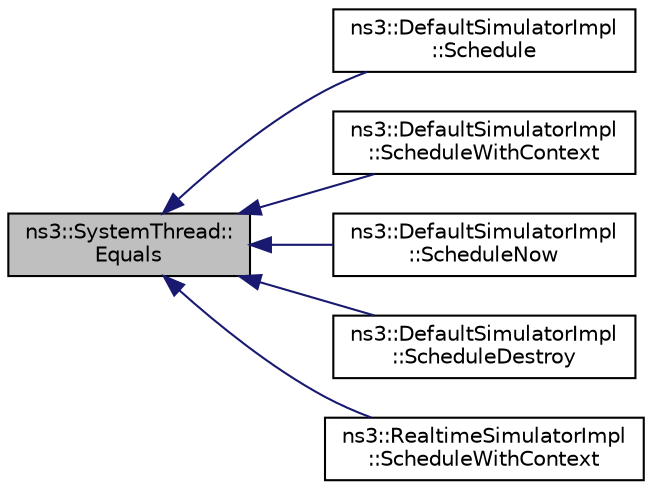 digraph "ns3::SystemThread::Equals"
{
  edge [fontname="Helvetica",fontsize="10",labelfontname="Helvetica",labelfontsize="10"];
  node [fontname="Helvetica",fontsize="10",shape=record];
  rankdir="LR";
  Node1 [label="ns3::SystemThread::\lEquals",height=0.2,width=0.4,color="black", fillcolor="grey75", style="filled", fontcolor="black"];
  Node1 -> Node2 [dir="back",color="midnightblue",fontsize="10",style="solid"];
  Node2 [label="ns3::DefaultSimulatorImpl\l::Schedule",height=0.2,width=0.4,color="black", fillcolor="white", style="filled",URL="$de/d04/classns3_1_1DefaultSimulatorImpl.html#acb4b859e485d6319db25356ff8572cad"];
  Node1 -> Node3 [dir="back",color="midnightblue",fontsize="10",style="solid"];
  Node3 [label="ns3::DefaultSimulatorImpl\l::ScheduleWithContext",height=0.2,width=0.4,color="black", fillcolor="white", style="filled",URL="$de/d04/classns3_1_1DefaultSimulatorImpl.html#a94fec0f49d640c8e8067748bd91d97c2"];
  Node1 -> Node4 [dir="back",color="midnightblue",fontsize="10",style="solid"];
  Node4 [label="ns3::DefaultSimulatorImpl\l::ScheduleNow",height=0.2,width=0.4,color="black", fillcolor="white", style="filled",URL="$de/d04/classns3_1_1DefaultSimulatorImpl.html#a3379b3942e284feb17ecb6f2a90a2fb5"];
  Node1 -> Node5 [dir="back",color="midnightblue",fontsize="10",style="solid"];
  Node5 [label="ns3::DefaultSimulatorImpl\l::ScheduleDestroy",height=0.2,width=0.4,color="black", fillcolor="white", style="filled",URL="$de/d04/classns3_1_1DefaultSimulatorImpl.html#a0c397b3fa25ad4ec9ffc3fc7a631f889"];
  Node1 -> Node6 [dir="back",color="midnightblue",fontsize="10",style="solid"];
  Node6 [label="ns3::RealtimeSimulatorImpl\l::ScheduleWithContext",height=0.2,width=0.4,color="black", fillcolor="white", style="filled",URL="$da/d73/classns3_1_1RealtimeSimulatorImpl.html#a15a78217382eeb5cd45722e57b8f4946"];
}
